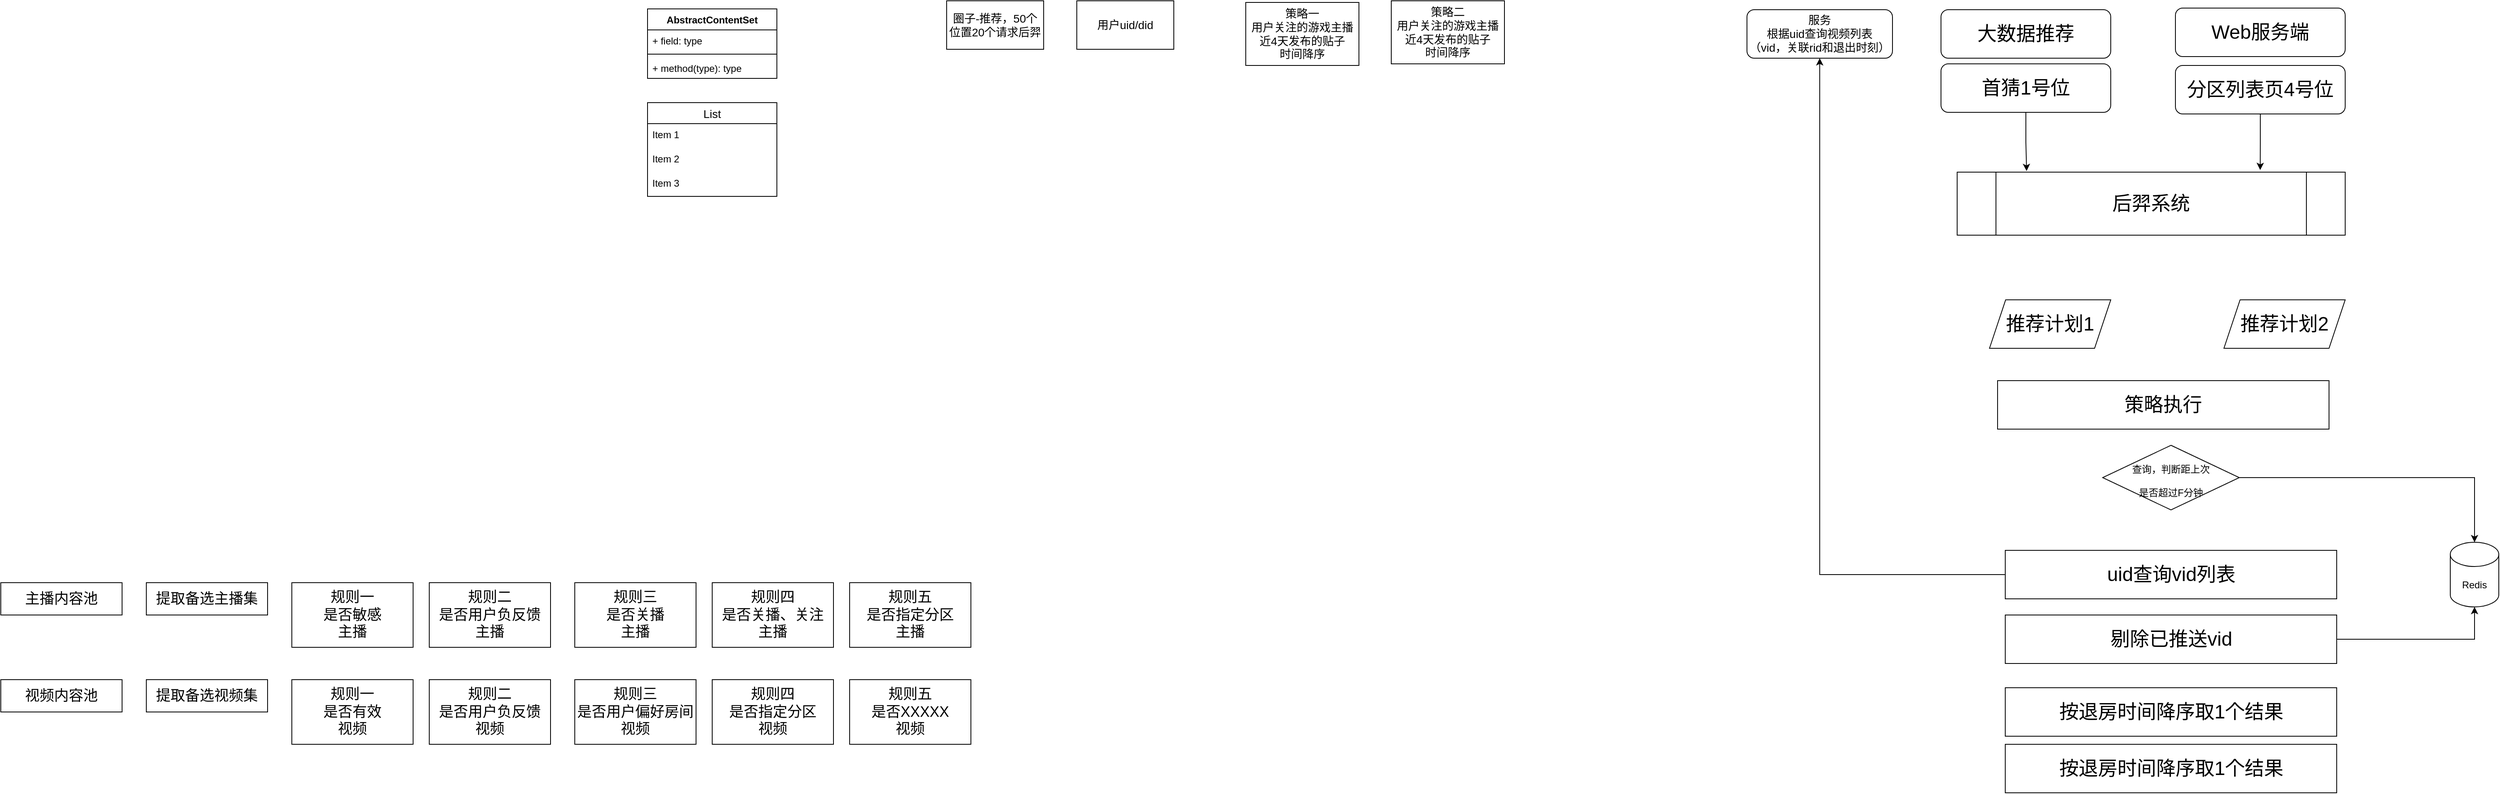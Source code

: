 <mxfile version="15.9.6" type="github">
  <diagram id="9tF38RBc4R6KH_2L6xA0" name="Page-1">
    <mxGraphModel dx="2249" dy="747" grid="1" gridSize="10" guides="1" tooltips="1" connect="1" arrows="1" fold="1" page="1" pageScale="1" pageWidth="827" pageHeight="1169" math="0" shadow="0">
      <root>
        <mxCell id="0" />
        <mxCell id="1" parent="0" />
        <mxCell id="EglaSvgofND52tkB0dJH-10" value="AbstractContentSet" style="swimlane;fontStyle=1;align=center;verticalAlign=top;childLayout=stackLayout;horizontal=1;startSize=26;horizontalStack=0;resizeParent=1;resizeParentMax=0;resizeLast=0;collapsible=1;marginBottom=0;" parent="1" vertex="1">
          <mxGeometry x="650" y="200" width="160" height="86" as="geometry" />
        </mxCell>
        <mxCell id="EglaSvgofND52tkB0dJH-11" value="+ field: type" style="text;strokeColor=none;fillColor=none;align=left;verticalAlign=top;spacingLeft=4;spacingRight=4;overflow=hidden;rotatable=0;points=[[0,0.5],[1,0.5]];portConstraint=eastwest;" parent="EglaSvgofND52tkB0dJH-10" vertex="1">
          <mxGeometry y="26" width="160" height="26" as="geometry" />
        </mxCell>
        <mxCell id="EglaSvgofND52tkB0dJH-12" value="" style="line;strokeWidth=1;fillColor=none;align=left;verticalAlign=middle;spacingTop=-1;spacingLeft=3;spacingRight=3;rotatable=0;labelPosition=right;points=[];portConstraint=eastwest;" parent="EglaSvgofND52tkB0dJH-10" vertex="1">
          <mxGeometry y="52" width="160" height="8" as="geometry" />
        </mxCell>
        <mxCell id="EglaSvgofND52tkB0dJH-13" value="+ method(type): type" style="text;strokeColor=none;fillColor=none;align=left;verticalAlign=top;spacingLeft=4;spacingRight=4;overflow=hidden;rotatable=0;points=[[0,0.5],[1,0.5]];portConstraint=eastwest;" parent="EglaSvgofND52tkB0dJH-10" vertex="1">
          <mxGeometry y="60" width="160" height="26" as="geometry" />
        </mxCell>
        <mxCell id="EglaSvgofND52tkB0dJH-14" value="List" style="swimlane;fontStyle=0;childLayout=stackLayout;horizontal=1;startSize=26;horizontalStack=0;resizeParent=1;resizeParentMax=0;resizeLast=0;collapsible=1;marginBottom=0;align=center;fontSize=14;" parent="1" vertex="1">
          <mxGeometry x="650" y="316" width="160" height="116" as="geometry" />
        </mxCell>
        <mxCell id="EglaSvgofND52tkB0dJH-15" value="Item 1" style="text;strokeColor=none;fillColor=none;spacingLeft=4;spacingRight=4;overflow=hidden;rotatable=0;points=[[0,0.5],[1,0.5]];portConstraint=eastwest;fontSize=12;" parent="EglaSvgofND52tkB0dJH-14" vertex="1">
          <mxGeometry y="26" width="160" height="30" as="geometry" />
        </mxCell>
        <mxCell id="EglaSvgofND52tkB0dJH-16" value="Item 2" style="text;strokeColor=none;fillColor=none;spacingLeft=4;spacingRight=4;overflow=hidden;rotatable=0;points=[[0,0.5],[1,0.5]];portConstraint=eastwest;fontSize=12;" parent="EglaSvgofND52tkB0dJH-14" vertex="1">
          <mxGeometry y="56" width="160" height="30" as="geometry" />
        </mxCell>
        <mxCell id="EglaSvgofND52tkB0dJH-17" value="Item 3" style="text;strokeColor=none;fillColor=none;spacingLeft=4;spacingRight=4;overflow=hidden;rotatable=0;points=[[0,0.5],[1,0.5]];portConstraint=eastwest;fontSize=12;" parent="EglaSvgofND52tkB0dJH-14" vertex="1">
          <mxGeometry y="86" width="160" height="30" as="geometry" />
        </mxCell>
        <mxCell id="EglaSvgofND52tkB0dJH-38" value="&lt;font style=&quot;font-size: 18px&quot;&gt;主播内容池&lt;/font&gt;" style="rounded=0;whiteSpace=wrap;html=1;" parent="1" vertex="1">
          <mxGeometry x="-150" y="910" width="150" height="40" as="geometry" />
        </mxCell>
        <mxCell id="EglaSvgofND52tkB0dJH-39" value="&lt;font style=&quot;font-size: 18px&quot;&gt;提取备选主播集&lt;/font&gt;" style="rounded=0;whiteSpace=wrap;html=1;" parent="1" vertex="1">
          <mxGeometry x="30" y="910" width="150" height="40" as="geometry" />
        </mxCell>
        <mxCell id="EglaSvgofND52tkB0dJH-40" value="&lt;font style=&quot;font-size: 18px&quot;&gt;规则一&lt;br&gt;是否敏感&lt;br&gt;主播&lt;/font&gt;" style="rounded=0;whiteSpace=wrap;html=1;" parent="1" vertex="1">
          <mxGeometry x="210" y="910" width="150" height="80" as="geometry" />
        </mxCell>
        <mxCell id="EglaSvgofND52tkB0dJH-41" value="&lt;font style=&quot;font-size: 18px&quot;&gt;规则二&lt;br&gt;是否用户负反馈&lt;br&gt;主播&lt;/font&gt;" style="rounded=0;whiteSpace=wrap;html=1;" parent="1" vertex="1">
          <mxGeometry x="380" y="910" width="150" height="80" as="geometry" />
        </mxCell>
        <mxCell id="EglaSvgofND52tkB0dJH-42" value="&lt;font style=&quot;font-size: 18px&quot;&gt;规则三&lt;br&gt;是否关播&lt;br&gt;主播&lt;/font&gt;" style="rounded=0;whiteSpace=wrap;html=1;" parent="1" vertex="1">
          <mxGeometry x="560" y="910" width="150" height="80" as="geometry" />
        </mxCell>
        <mxCell id="EglaSvgofND52tkB0dJH-43" value="&lt;font style=&quot;font-size: 18px&quot;&gt;规则四&lt;br&gt;是否关播、关注&lt;br&gt;主播&lt;/font&gt;" style="rounded=0;whiteSpace=wrap;html=1;" parent="1" vertex="1">
          <mxGeometry x="730" y="910" width="150" height="80" as="geometry" />
        </mxCell>
        <mxCell id="EglaSvgofND52tkB0dJH-44" value="&lt;font style=&quot;font-size: 18px&quot;&gt;规则五&lt;br&gt;是否指定分区&lt;br&gt;主播&lt;/font&gt;" style="rounded=0;whiteSpace=wrap;html=1;" parent="1" vertex="1">
          <mxGeometry x="900" y="910" width="150" height="80" as="geometry" />
        </mxCell>
        <mxCell id="EglaSvgofND52tkB0dJH-45" value="&lt;font style=&quot;font-size: 18px&quot;&gt;视频内容池&lt;/font&gt;" style="rounded=0;whiteSpace=wrap;html=1;" parent="1" vertex="1">
          <mxGeometry x="-150" y="1030" width="150" height="40" as="geometry" />
        </mxCell>
        <mxCell id="EglaSvgofND52tkB0dJH-46" value="&lt;font style=&quot;font-size: 18px&quot;&gt;提取备选视频集&lt;/font&gt;" style="rounded=0;whiteSpace=wrap;html=1;" parent="1" vertex="1">
          <mxGeometry x="30" y="1030" width="150" height="40" as="geometry" />
        </mxCell>
        <mxCell id="EglaSvgofND52tkB0dJH-47" value="&lt;font style=&quot;font-size: 18px&quot;&gt;规则一&lt;br&gt;是否有效&lt;br&gt;视频&lt;br&gt;&lt;/font&gt;" style="rounded=0;whiteSpace=wrap;html=1;" parent="1" vertex="1">
          <mxGeometry x="210" y="1030" width="150" height="80" as="geometry" />
        </mxCell>
        <mxCell id="EglaSvgofND52tkB0dJH-48" value="&lt;font style=&quot;font-size: 18px&quot;&gt;规则二&lt;br&gt;是否用户负反馈&lt;br&gt;视频&lt;br&gt;&lt;/font&gt;" style="rounded=0;whiteSpace=wrap;html=1;" parent="1" vertex="1">
          <mxGeometry x="380" y="1030" width="150" height="80" as="geometry" />
        </mxCell>
        <mxCell id="EglaSvgofND52tkB0dJH-49" value="&lt;font style=&quot;font-size: 18px&quot;&gt;规则三&lt;br&gt;是否用户偏好房间&lt;br&gt;视频&lt;br&gt;&lt;/font&gt;" style="rounded=0;whiteSpace=wrap;html=1;" parent="1" vertex="1">
          <mxGeometry x="560" y="1030" width="150" height="80" as="geometry" />
        </mxCell>
        <mxCell id="EglaSvgofND52tkB0dJH-51" value="&lt;font style=&quot;font-size: 18px&quot;&gt;规则四&lt;br&gt;是否指定分区&lt;br&gt;视频&lt;br&gt;&lt;/font&gt;" style="rounded=0;whiteSpace=wrap;html=1;" parent="1" vertex="1">
          <mxGeometry x="730" y="1030" width="150" height="80" as="geometry" />
        </mxCell>
        <mxCell id="EglaSvgofND52tkB0dJH-52" value="&lt;font style=&quot;font-size: 18px&quot;&gt;规则五&lt;br&gt;是否XXXXX&lt;br&gt;视频&lt;br&gt;&lt;/font&gt;" style="rounded=0;whiteSpace=wrap;html=1;" parent="1" vertex="1">
          <mxGeometry x="900" y="1030" width="150" height="80" as="geometry" />
        </mxCell>
        <mxCell id="4bQ2tgELrKUn6f46RnTJ-1" value="&lt;font style=&quot;font-size: 14px&quot;&gt;圈子-推荐，50个位置20个请求后羿&lt;br&gt;&lt;/font&gt;" style="rounded=0;whiteSpace=wrap;html=1;" parent="1" vertex="1">
          <mxGeometry x="1020" y="190" width="120" height="60" as="geometry" />
        </mxCell>
        <mxCell id="4bQ2tgELrKUn6f46RnTJ-4" value="&lt;font style=&quot;font-size: 14px&quot;&gt;用户uid/did&lt;br&gt;&lt;/font&gt;" style="rounded=0;whiteSpace=wrap;html=1;" parent="1" vertex="1">
          <mxGeometry x="1181" y="190" width="120" height="60" as="geometry" />
        </mxCell>
        <mxCell id="4bQ2tgELrKUn6f46RnTJ-5" value="策略一&lt;br&gt;&lt;div&gt;用户关注的游戏主播近4天发布的贴子&lt;br&gt;&lt;/div&gt;&lt;div&gt;时间降序&lt;/div&gt;" style="rounded=0;whiteSpace=wrap;html=1;fontSize=14;" parent="1" vertex="1">
          <mxGeometry x="1390" y="192" width="140" height="78" as="geometry" />
        </mxCell>
        <mxCell id="4bQ2tgELrKUn6f46RnTJ-6" value="策略二&lt;br&gt;&lt;div&gt;用户关注的游戏主播近4天发布的贴子&lt;br&gt;&lt;/div&gt;&lt;div&gt;时间降序&lt;/div&gt;" style="rounded=0;whiteSpace=wrap;html=1;fontSize=14;" parent="1" vertex="1">
          <mxGeometry x="1570" y="190" width="140" height="78" as="geometry" />
        </mxCell>
        <mxCell id="5oUI8aSCQk4w9hSNdnpG-5" style="edgeStyle=orthogonalEdgeStyle;rounded=0;orthogonalLoop=1;jettySize=auto;html=1;exitX=0.5;exitY=1;exitDx=0;exitDy=0;entryX=0.781;entryY=-0.033;entryDx=0;entryDy=0;entryPerimeter=0;fontSize=24;" edge="1" parent="1" source="4bQ2tgELrKUn6f46RnTJ-8" target="5oUI8aSCQk4w9hSNdnpG-3">
          <mxGeometry relative="1" as="geometry" />
        </mxCell>
        <mxCell id="4bQ2tgELrKUn6f46RnTJ-8" value="&lt;font style=&quot;font-size: 24px&quot;&gt;分区列表页4号位&lt;/font&gt;" style="rounded=1;whiteSpace=wrap;html=1;fontSize=14;" parent="1" vertex="1">
          <mxGeometry x="2540" y="270" width="210" height="60" as="geometry" />
        </mxCell>
        <mxCell id="5oUI8aSCQk4w9hSNdnpG-4" style="edgeStyle=orthogonalEdgeStyle;rounded=0;orthogonalLoop=1;jettySize=auto;html=1;exitX=0.5;exitY=1;exitDx=0;exitDy=0;entryX=0.179;entryY=-0.017;entryDx=0;entryDy=0;entryPerimeter=0;fontSize=24;" edge="1" parent="1" source="4bQ2tgELrKUn6f46RnTJ-10" target="5oUI8aSCQk4w9hSNdnpG-3">
          <mxGeometry relative="1" as="geometry" />
        </mxCell>
        <mxCell id="4bQ2tgELrKUn6f46RnTJ-10" value="&lt;span style=&quot;font-size: 24px&quot;&gt;首猜1号位&lt;/span&gt;" style="rounded=1;whiteSpace=wrap;html=1;fontSize=14;" parent="1" vertex="1">
          <mxGeometry x="2250" y="268" width="210" height="60" as="geometry" />
        </mxCell>
        <mxCell id="5oUI8aSCQk4w9hSNdnpG-1" value="&lt;span style=&quot;font-size: 24px&quot;&gt;大数据推荐&lt;/span&gt;" style="rounded=1;whiteSpace=wrap;html=1;fontSize=14;" vertex="1" parent="1">
          <mxGeometry x="2250" y="201" width="210" height="60" as="geometry" />
        </mxCell>
        <mxCell id="5oUI8aSCQk4w9hSNdnpG-2" value="&lt;span style=&quot;font-size: 24px&quot;&gt;Web服务端&lt;/span&gt;" style="rounded=1;whiteSpace=wrap;html=1;fontSize=14;" vertex="1" parent="1">
          <mxGeometry x="2540" y="199" width="210" height="60" as="geometry" />
        </mxCell>
        <mxCell id="5oUI8aSCQk4w9hSNdnpG-3" value="&lt;font style=&quot;font-size: 24px&quot;&gt;后羿系统&lt;/font&gt;" style="shape=process;whiteSpace=wrap;html=1;backgroundOutline=1;" vertex="1" parent="1">
          <mxGeometry x="2270" y="402" width="480" height="78" as="geometry" />
        </mxCell>
        <mxCell id="5oUI8aSCQk4w9hSNdnpG-6" value="推荐计划1" style="shape=parallelogram;perimeter=parallelogramPerimeter;whiteSpace=wrap;html=1;fixedSize=1;fontSize=24;" vertex="1" parent="1">
          <mxGeometry x="2310" y="560" width="150" height="60" as="geometry" />
        </mxCell>
        <mxCell id="5oUI8aSCQk4w9hSNdnpG-7" value="推荐计划2" style="shape=parallelogram;perimeter=parallelogramPerimeter;whiteSpace=wrap;html=1;fixedSize=1;fontSize=24;" vertex="1" parent="1">
          <mxGeometry x="2600" y="560" width="150" height="60" as="geometry" />
        </mxCell>
        <mxCell id="5oUI8aSCQk4w9hSNdnpG-8" value="策略执行" style="rounded=0;whiteSpace=wrap;html=1;fontSize=24;" vertex="1" parent="1">
          <mxGeometry x="2320" y="660" width="410" height="60" as="geometry" />
        </mxCell>
        <mxCell id="5oUI8aSCQk4w9hSNdnpG-18" style="edgeStyle=orthogonalEdgeStyle;rounded=0;orthogonalLoop=1;jettySize=auto;html=1;exitX=0;exitY=0.5;exitDx=0;exitDy=0;fontSize=14;" edge="1" parent="1" source="5oUI8aSCQk4w9hSNdnpG-9" target="5oUI8aSCQk4w9hSNdnpG-17">
          <mxGeometry relative="1" as="geometry" />
        </mxCell>
        <mxCell id="5oUI8aSCQk4w9hSNdnpG-9" value="uid查询vid列表" style="rounded=0;whiteSpace=wrap;html=1;fontSize=24;" vertex="1" parent="1">
          <mxGeometry x="2329.5" y="870" width="410" height="60" as="geometry" />
        </mxCell>
        <mxCell id="5oUI8aSCQk4w9hSNdnpG-10" value="按退房时间降序取1个结果" style="rounded=0;whiteSpace=wrap;html=1;fontSize=24;" vertex="1" parent="1">
          <mxGeometry x="2329.5" y="1040" width="410" height="60" as="geometry" />
        </mxCell>
        <mxCell id="5oUI8aSCQk4w9hSNdnpG-13" style="edgeStyle=orthogonalEdgeStyle;rounded=0;orthogonalLoop=1;jettySize=auto;html=1;exitX=1;exitY=0.5;exitDx=0;exitDy=0;entryX=0.5;entryY=0;entryDx=0;entryDy=0;entryPerimeter=0;fontSize=12;" edge="1" parent="1" source="5oUI8aSCQk4w9hSNdnpG-11" target="5oUI8aSCQk4w9hSNdnpG-12">
          <mxGeometry relative="1" as="geometry" />
        </mxCell>
        <mxCell id="5oUI8aSCQk4w9hSNdnpG-11" value="&lt;font style=&quot;font-size: 12px&quot;&gt;查询，判断距上次&lt;br&gt;是否超过F分钟&lt;/font&gt;" style="rhombus;whiteSpace=wrap;html=1;fontSize=24;" vertex="1" parent="1">
          <mxGeometry x="2450" y="740" width="169" height="80" as="geometry" />
        </mxCell>
        <mxCell id="5oUI8aSCQk4w9hSNdnpG-12" value="Redis" style="shape=cylinder3;whiteSpace=wrap;html=1;boundedLbl=1;backgroundOutline=1;size=15;fontSize=12;" vertex="1" parent="1">
          <mxGeometry x="2880" y="860" width="60" height="80" as="geometry" />
        </mxCell>
        <mxCell id="5oUI8aSCQk4w9hSNdnpG-15" style="edgeStyle=orthogonalEdgeStyle;rounded=0;orthogonalLoop=1;jettySize=auto;html=1;exitX=1;exitY=0.5;exitDx=0;exitDy=0;fontSize=12;" edge="1" parent="1" source="5oUI8aSCQk4w9hSNdnpG-14" target="5oUI8aSCQk4w9hSNdnpG-12">
          <mxGeometry relative="1" as="geometry" />
        </mxCell>
        <mxCell id="5oUI8aSCQk4w9hSNdnpG-14" value="剔除已推送vid" style="rounded=0;whiteSpace=wrap;html=1;fontSize=24;" vertex="1" parent="1">
          <mxGeometry x="2329.5" y="950" width="410" height="60" as="geometry" />
        </mxCell>
        <mxCell id="5oUI8aSCQk4w9hSNdnpG-16" value="按退房时间降序取1个结果" style="rounded=0;whiteSpace=wrap;html=1;fontSize=24;" vertex="1" parent="1">
          <mxGeometry x="2329.5" y="1110" width="410" height="60" as="geometry" />
        </mxCell>
        <mxCell id="5oUI8aSCQk4w9hSNdnpG-17" value="&lt;font style=&quot;font-size: 14px&quot;&gt;服务&lt;br&gt;根据uid查询视频列表&lt;br&gt;（vid，关联rid和退出时刻）&lt;/font&gt;" style="rounded=1;whiteSpace=wrap;html=1;fontSize=12;" vertex="1" parent="1">
          <mxGeometry x="2010" y="201" width="180" height="60" as="geometry" />
        </mxCell>
      </root>
    </mxGraphModel>
  </diagram>
</mxfile>

